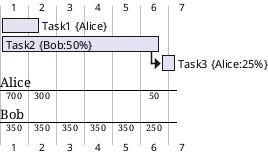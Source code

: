 {
  "sha1": "oeii6tgyvw9rd9w32ieovh0iodyrrxm",
  "insertion": {
    "when": "2024-06-04T17:28:39.784Z",
    "url": "https://forum.plantuml.net/15577/gantt-with-weekly-scale-bugs",
    "user": "plantuml@gmail.com"
  }
}
@startgantt
ganttscale weekly
'Project starts the 2022/05/02
[Task1] on {Alice} lasts 10 days
[Task2] on {Bob:50%} lasts 20 days
then [Task3] on {Alice:25%} lasts 1 days
@endgantt
